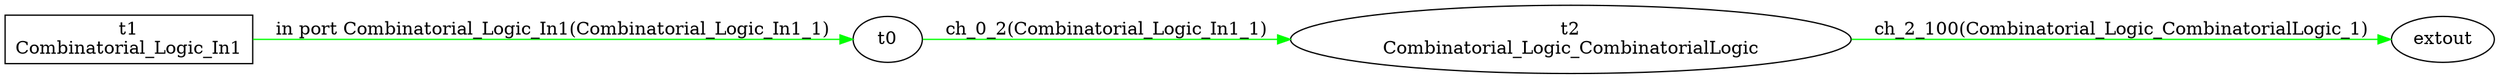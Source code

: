 digraph csp {
	graph [rankdir=LR];
	Combinatorial_Logic_CombinatorialLogic	 [label="t2\nCombinatorial_Logic_CombinatorialLogic"];
	t0 -> Combinatorial_Logic_CombinatorialLogic	 [color=green,
		label="ch_0_2(Combinatorial_Logic_In1_1)"];
	extout	 [label=extout];
	Combinatorial_Logic_In1	 [label="t1\nCombinatorial_Logic_In1",
		shape=box];
	Combinatorial_Logic_In1 -> t0	 [color=green,
		label="in port Combinatorial_Logic_In1(Combinatorial_Logic_In1_1)"];
	Combinatorial_Logic_CombinatorialLogic -> extout	 [color=green,
		label="ch_2_100(Combinatorial_Logic_CombinatorialLogic_1)"];
}
